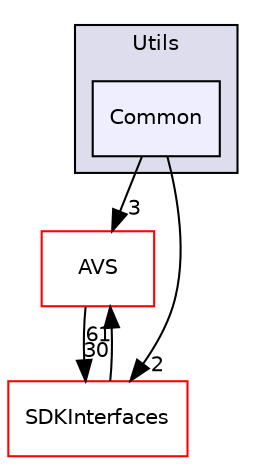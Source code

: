 digraph "/workplace/avs-device-sdk/AVSCommon/Utils/test/AVSCommon/Utils/Common" {
  compound=true
  node [ fontsize="10", fontname="Helvetica"];
  edge [ labelfontsize="10", labelfontname="Helvetica"];
  subgraph clusterdir_834bf911d49030c30073fd5ed0d05185 {
    graph [ bgcolor="#ddddee", pencolor="black", label="Utils" fontname="Helvetica", fontsize="10", URL="dir_834bf911d49030c30073fd5ed0d05185.html"]
  dir_717887339092f669d8b45fb8064b0fde [shape=box, label="Common", style="filled", fillcolor="#eeeeff", pencolor="black", URL="dir_717887339092f669d8b45fb8064b0fde.html"];
  }
  dir_80711c2a226d5fced33fce22558d3784 [shape=box label="AVS" fillcolor="white" style="filled" color="red" URL="dir_80711c2a226d5fced33fce22558d3784.html"];
  dir_97afc8111b754cf401b73024f872f45d [shape=box label="SDKInterfaces" fillcolor="white" style="filled" color="red" URL="dir_97afc8111b754cf401b73024f872f45d.html"];
  dir_717887339092f669d8b45fb8064b0fde->dir_80711c2a226d5fced33fce22558d3784 [headlabel="3", labeldistance=1.5 headhref="dir_000172_000143.html"];
  dir_717887339092f669d8b45fb8064b0fde->dir_97afc8111b754cf401b73024f872f45d [headlabel="2", labeldistance=1.5 headhref="dir_000172_000018.html"];
  dir_80711c2a226d5fced33fce22558d3784->dir_97afc8111b754cf401b73024f872f45d [headlabel="30", labeldistance=1.5 headhref="dir_000143_000018.html"];
  dir_97afc8111b754cf401b73024f872f45d->dir_80711c2a226d5fced33fce22558d3784 [headlabel="61", labeldistance=1.5 headhref="dir_000018_000143.html"];
}
